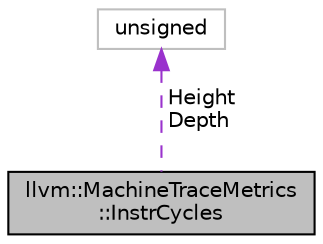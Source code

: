 digraph "llvm::MachineTraceMetrics::InstrCycles"
{
 // LATEX_PDF_SIZE
  bgcolor="transparent";
  edge [fontname="Helvetica",fontsize="10",labelfontname="Helvetica",labelfontsize="10"];
  node [fontname="Helvetica",fontsize="10",shape=record];
  Node1 [label="llvm::MachineTraceMetrics\l::InstrCycles",height=0.2,width=0.4,color="black", fillcolor="grey75", style="filled", fontcolor="black",tooltip="InstrCycles represents the cycle height and depth of an instruction in a trace."];
  Node2 -> Node1 [dir="back",color="darkorchid3",fontsize="10",style="dashed",label=" Height\nDepth" ,fontname="Helvetica"];
  Node2 [label="unsigned",height=0.2,width=0.4,color="grey75",tooltip=" "];
}
